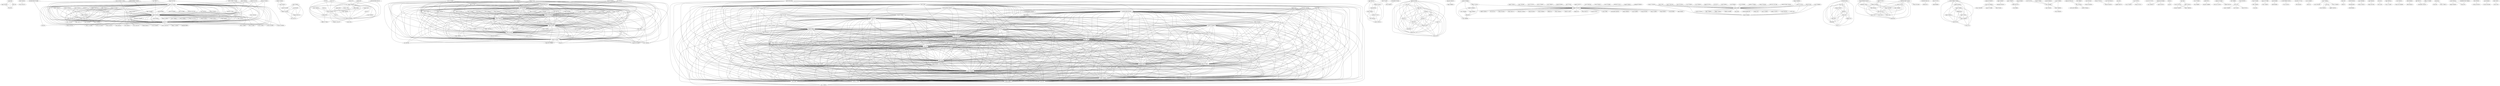 digraph {
"Casp9-1681" -> "Stap2-73512501","Tle1-1061","Elf2-1349"[arrowhead=none]; 
"Nek2-75042263" -> "P2rx5-75551475"[arrowhead=none]; 
"Mdk-1227" -> "Rab1-878"[arrowhead=none]; 
"Glra2-73636121" -> "Tmed3-71015196","Gm520-74511966"[arrowhead=none]; 
"Slc22a3-73931644" -> "Zfp932-75774665","Tsen34-1944","Tmem91-75651161"[arrowhead=none]; 
"Tm2d3-77414123" -> "Tmem176b-77866852","Tmem159-76135828","Ttc27-74819241","Vim-79907904","Tspo-2071"[arrowhead=none]; 
"Fam196a-75042244" -> "Tnfrsf25-121096","Zfand3-293694","Ltn1-2747","Sox2-77280331","Ube2i-45666","Rfx7-1998","Traf2-2691"[arrowhead=none]; 
"Ids-73994671" -> "Kcnj14-67853369","Kcnj2-79490118","Lhfp-73769323","Ptrf-73521818","Tm2d3-77414123"[arrowhead=none]; 
"Fam136a-1964" -> "Fzd4-77925095","S100a16-77371787"[arrowhead=none]; 
"Stard8-73521808" -> "Tm2d3-77414123"[arrowhead=none]; 
"Tinf2-77414587" -> "Ybx2-75080250"[arrowhead=none]; 
"Igf2-2313" -> "Ube2g2-1547","Odz4-754","Unc13c-2707","Pla2g12a-1518","Jam2-602"[arrowhead=none]; 
"Ppp1r9a-71064176" -> "Timp2-75988524"[arrowhead=none]; 
"Fhdc1-73925717" -> "Pole4-75651230","Npnt-71670677","Kcnh3-74641310","Iqcj-74272918","Lrrc38-72340184"[arrowhead=none]; 
"Kcnj9-72119580" -> "Rab1-878"[arrowhead=none]; 
"Rnh1-74800925" -> "Tm2d3-77414123"[arrowhead=none]; 
"BC005537-321201" -> "Iqgap2-73615573"[arrowhead=none]; 
"Chrna7-74511738" -> "Grm1-537","Enpp2-77413700","Satb1-79488931","Slc10a3-74047876","Hbb-77340464","Nrbp2-75774686","Fam196a-75042244","Sox2-77280331","Mtrr-2413","Prrg2-276063","Sqrdl-74047907","Neurod6-698","Magel2-79591571","E2f4-67855419","Tgfb2-77869842","Nsun7-77332090","Epn3-74357584","Gabrq-79591569","Gng12-73512194","Cpt1a-1478","Tcerg1-1872","Mpzl1-77332711","Lhx4-2377","Sssca1-79556714","Ndufv3-12","Ptger4-112203056","Lix1-643","Shroom1-1315","Suv39h2-1538","Fez2-74272477","Ltn1-2747","Postn-77371799","Nog-75084476","Fam105a-74819326"[arrowhead=none]; 
"Gpr137-75651149" -> "Nxph3-356852"[arrowhead=none]; 
"Kcnj2-79490118" -> "Ttc27-74819241","St6gal1-74658241","Rnh1-74800925","Lhfp-73769323","Sh2b3-1633","Robo1-73521820","Ptrf-73521818","LOC381765-74425521","Plcd3-77414915","Tspo-2071","Prox1-73520980","Vim-79907904","Slc25a36-67881555","Tm2d3-77414123","Ogfrl1-73818756","Tmem159-76135828","Nfkbie-2425","Stard8-73521808"[arrowhead=none]; 
"Gng12-73512194" -> "Sox2-77280331","Traf2-2691","Ltn1-2747","Zfand3-293694","Rfx7-1998","Ube2i-45666","Tnfrsf25-121096"[arrowhead=none]; 
"Gal-70231997" -> "Tmed3-71015196","Vat1-74357572","Tspan18-74357573"[arrowhead=none]; 
"Med23-112649261" -> "Uaca-74800883","Rarb-75038442"[arrowhead=none]; 
"Morc3-1311" -> "Plxnc1-820","Wrb-1117","Rbm4-888","Rasgrf1-1274"[arrowhead=none]; 
"Neurod6-698" -> "Nsun7-77332090","Shroom1-1315","Tgfb2-77869842","Sox2-77280331","Rps15-75774687","Tcerg1-1872"[arrowhead=none]; 
"Enpp2-77413700" -> "Tnfrsf25-121096","Ltn1-2747","Ube2i-45666","Rfx7-1998","Sox2-77280331","Zfand3-293694"[arrowhead=none]; 
"Gabrb3-75551468" -> "Ssr2-121097","Nkd1-74586666","Pou2f1-1563","Meis3-74047845","Ppp1r7-832","Mylk-74819252"[arrowhead=none]; 
"Chat-252" -> "Kcnh3-74641310","Pole4-75651230","Npnt-71670677","Iqcj-74272918","Lrrc38-72340184"[arrowhead=none]; 
"Plcb1-75084969" -> "Tcerg1-1872","Rps15-75774687","Sox2-77280331","Tgfb2-77869842"[arrowhead=none]; 
"9130024F11Rik-1313" -> "Eif2ak3-2181"[arrowhead=none]; 
"Tcerg1-1872" -> "Ube2i-45666","Zfand3-293694","Tnfrsf25-121096","Traf2-2691"[arrowhead=none]; 
"Prrg2-276063" -> "Sox2-77280331","Zfand3-293694","Tnfrsf25-121096","Rfx7-1998","Ube2i-45666","Traf2-2691"[arrowhead=none]; 
"1200011I18Rik-77414569" -> "Kcnh3-74641310","Cdkn1b-112204566","Rab1-878"[arrowhead=none]; 
"Kcnh3-74641310" -> "Tex261-74047919","Smpd1-77413684","Rfx4-71249068","Znrf1-74581382","Tbl3-77413694","Rab1-878","Shb-71670695","Sox10-79556652","Rassf4-74988636","Ntm-77866868","Slc35f2-74819683","Pck2-71836804","Mtap1a-76115734","Tmem29-75080656","Rasa4-74425552","Rgs2-73635771","Sik3-74881867","LOC545810-71924492","Vti1a-74641238","Ptprk-74743303","Matk-76135823","Serinc1-77413696","Mtap-79568030","Tmc6-77887880","Slc20a2-70231308","Kcnj9-72119580","Svip-73931622","Nrm-75042265","Tspyl4-67936212","Nnat-77887874"[arrowhead=none]; 
"Suv39h2-1538" -> "Tcerg1-1872","Tgfb2-77869842"[arrowhead=none]; 
"Mme-77371755" -> "Ogfr-67809268"[arrowhead=none]; 
"Nnat-77887874" -> "Rab1-878"[arrowhead=none]; 
"Gabrg3-71587875" -> "Morc3-1311","Igsf5-592","Rbm4-888","Plxnc1-820","Wrb-1117"[arrowhead=none]; 
"Pcp4-772" -> "Pla2g12a-1518","Unc13c-2707","Ube2g2-1547"[arrowhead=none]; 
"Snhg7-1968" -> "Tm2d3-77414123"[arrowhead=none]; 
"Inpp4b-72080054" -> "Iqgap2-73615573"[arrowhead=none]; 
"2610017I09Rik-77280584" -> "Pde4dip-1994","Wdr5-227159","Rims3-75042242","Fn3krp-74819239","Rec8-77278975","Syne1-74640879"[arrowhead=none]; 
"Gabrq-79591569" -> "Tnfrsf25-121096","Rfx7-1998","Sox2-77280331","Zfand3-293694","Traf2-2691","Ltn1-2747","Ube2i-45666"[arrowhead=none]; 
"Rps15-75774687" -> "Slc10a3-74047876","Tnfrsf25-121096","Suv39h2-1538","Traf2-2691","Sqrdl-74047907","Ube2i-45666","Zfand3-293694","Sssca1-79556714"[arrowhead=none]; 
"Ogt-758" -> "Slc22a3-73931644"[arrowhead=none]; 
"Mtap1a-76115734" -> "Rab1-878"[arrowhead=none]; 
"Mtrr-2413" -> "Sox2-77280331","Zfand3-293694","Ube2i-45666","Tnfrsf25-121096","Rfx7-1998","Traf2-2691"[arrowhead=none]; 
"Cbln2-70231306" -> "Dbndd2-45668","Ltn1-2747","Ube2i-45666","Efha1-1946","Rfx7-1998","Cbs-1335","Sox2-77280331","Traf2-2691","E2f4-67855419","Tnfrsf25-121096"[arrowhead=none]; 
"Lhx4-2377" -> "Nsun7-77332090","Tgfb2-77869842","Rps15-75774687","Shroom1-1315","Sox2-77280331","Tcerg1-1872"[arrowhead=none]; 
"Alg14-75081004" -> "Rab1-878","Cdkn1b-112204566","Kcnh3-74641310"[arrowhead=none]; 
"Fam114a2-79583813" -> "Il13ra1-74819256","Sipa1l2-72118960","Zim2-76135811"[arrowhead=none]; 
"Hspb1-74363357" -> "Serpina3k-72081514"[arrowhead=none]; 
"3110082D06Rik-74581400" -> "Tbp-67850950"[arrowhead=none]; 
"Arhgap39-73992939" -> "Iqgap2-73615573"[arrowhead=none]; 
"Syne1-74640879" -> "Wdr5-227159","Ywhaz-1133"[arrowhead=none]; 
"Itpr3-74047776" -> "Kcnj2-79490118","Kcnj14-67853369","Lhfp-73769323","Ptrf-73521818","Tm2d3-77414123"[arrowhead=none]; 
"Dnahc11-73520976" -> "Vwa5b2-73636029","Nxph3-356852"[arrowhead=none]; 
"Tgfb2-77869842" -> "Tnfrsf25-121096","Traf2-2691","Ube2i-45666","Zfand3-293694"[arrowhead=none]; 
"Ap1b1-77869778" -> "Dhdds-70612728"[arrowhead=none]; 
"Ppp1r7-832" -> "Tm2d3-83167"[arrowhead=none]; 
"Arxes1-45841" -> "Prrg2-276063","Nrbp2-75774686","Chrna7-74511738","Cep78-322963","Rps15-75774687","Zmiz1-74988259","Smpd1-67881552","Sox2-77280331","Dyrk1b-71717583","Tcerg1-1872","E2f4-67855419","Cuedc2-79556640","Magel2-79591571","Rer1-323586","Tgfb2-77869842","Rplp0-74047927","Fbxo2-2210","Kcna1-73994714","Col19a1-74658066","Iscu-74819565","Mtrr-2413","Nog-75084476","C230081A13Rik-73931624","Gabrq-79591569","Dok1-75042248","Gdi2-491","Ptger4-112203056","Cd47-357100","Ndufv3-12","Fam196a-75042244","Satb1-79488931","Shroom1-1315","Cbln2-70231306","Sqrdl-74047907","Hbb-77340464","Epn3-74357584","Nsun7-77332090","Cacng8-72108823","Slc10a3-74047876","Mpzl1-77332711","Fez2-74272477","Prpsap2-293663","Hmox2-75774681","Efha1-1946","Ngfrap1-1786","Enpp2-77413700","Gng12-73512194","C1qc-77340474","Postn-77371799"[arrowhead=none]; 
"Nxph3-356852" -> "Pdgfra-77280309","Tcf7l1-1424","Pip5k1b-77887888","Tm7sf3-77874614","Rps5-77868800","Trap1-1966","Sh3bgr-1416","Styk1-71250308","Zdhhc2-72128751","Pvalb-79556738"[arrowhead=none]; 
"9130024F11Rik-71" -> "Wrb-1117","Csrp1-2129","Plxnc1-820","Morc3-1311","Rbm4-888","Igsf5-592"[arrowhead=none]; 
"Zfand3-293694" -> "Zmiz1-74988259"[arrowhead=none]; 
"A130014H13Rik-75041574" -> "Slc22a3-73931644","Filip1l-74363347"[arrowhead=none]; 
"Nomo1-1697" -> "Nxph3-356852","Vwa5b2-73636029"[arrowhead=none]; 
"Kpna4-2359" -> "Slc22a3-73931644","Nr1h3-112205214"[arrowhead=none]; 
"Entpd2-73732144" -> "Fam136a-1964","Scnn1a-70562125","S100a16-77371787"[arrowhead=none]; 
"Hdac6-74819462" -> "Kcnj2-79490118","Ptrf-73521818","Kcnj14-67853369","Lhfp-73769323","Tm2d3-77414123"[arrowhead=none]; 
"Tmed3-71015196" -> "Tspan18-74357573","Vat1-74357572"[arrowhead=none]; 
"Adam33-75147767" -> "Cdkn1b-112204566","Rab1-878","Kcnh3-74641310"[arrowhead=none]; 
"Ntm-77866868" -> "Rab1-878"[arrowhead=none]; 
"Slc25a36-67881555" -> "Tm2d3-77414123"[arrowhead=none]; 
"Kcnc2-73512364" -> "Nxph3-356852"[arrowhead=none]; 
"Grin1-79556694" -> "Stard7-74800953","Miat-72340194"[arrowhead=none]; 
"Efha1-1946" -> "Prpsap2-293663","Fez2-74272477","Gng12-73512194","Mpzl1-77332711","Iscu-74819565","Grm1-537","Ube2i-45666","Nrbp2-75774686","Tcerg1-1872","Hbb-77340464","Tgfb2-77869842","Fam196a-75042244","Ptger4-112203056","Kcna1-73994714","Rer1-323586","Nsun7-77332090","Fam105a-74819326","Gdi2-491","Sssca1-79556714","Lix1-643","Satb1-79488931","Ngfrap1-1786","Neurod6-698","Magel2-79591571","Sqrdl-74047907","Shroom1-1315","Fbxo2-2210","Slc10a3-74047876","Postn-77371799","Nog-75084476","Mtrr-2413","Plcb1-75084969","Hmox2-75774681","Lhx4-2377","Enpp2-77413700","Suv39h2-1538","Ndufv3-12","Traf2-2691","Zfand3-293694","Smpd1-67881552","Prrg2-276063","Rplp0-74047927","Gabrq-79591569","Ltn1-2747"[arrowhead=none]; 
"Donson-2157" -> "Slc22a3-73931644","Filip1l-74363347","Nr1h3-112205214"[arrowhead=none]; 
"Rab1-878" -> "Tmem29-75080656","Tex261-74047919","Sox10-79556652","Tspyl4-67936212","Shb-71670695","Serpinb8-293668","Serinc1-77413696","Smpd1-77413684","Tbl3-77413694","Vti1a-74641238","Sik3-74881867","Rasa4-74425552","Slc35f2-74819683","Syt4-2651","Svip-73931622","Rfx4-71249068","Slc20a2-70231308","Sh3d19-74425516"[arrowhead=none]; 
"Jam2-602" -> "Sema4d-945","Pcp4-772","Pla2g12a-1518","Odz4-754","Ube2g2-1547","Unc13c-2707"[arrowhead=none]; 
"Eya4-77280436" -> "Kcnj2-79490118","Kcnj14-67853369","Ptrf-73521818","Tm2d3-77414123"[arrowhead=none]; 
"Odz4-754" -> "Pla2g12a-1518","Ube2g2-1547","Sema4d-945","Unc13c-2707"[arrowhead=none]; 
"Hbb-77340464" -> "Rfx7-1998","Zfand3-293694","Ltn1-2747","Ube2i-45666","Sox2-77280331","Tnfrsf25-121096","Traf2-2691"[arrowhead=none]; 
"Grm1-537" -> "Tcerg1-1872","Nsun7-77332090","Sox2-77280331","Rps15-75774687","Tgfb2-77869842"[arrowhead=none]; 
"Anapc16-293463" -> "Dhdds-70612728"[arrowhead=none]; 
"Fstl5-72283812" -> "Tspan18-74357573","Tmed3-71015196","Vat1-74357572","Gm520-74511966"[arrowhead=none]; 
"Adamts18-75651128" -> "Klf7-112202624"[arrowhead=none]; 
"Adora2a-72109410" -> "Kcnh3-74641310","Cdkn1b-112204566","Rab1-878"[arrowhead=none]; 
"Gm520-74511966" -> "Tmed3-71015196"[arrowhead=none]; 
"Mcm6-71358638" -> "Rec8-77278975","Rims3-75042242","Wdr5-227159","Ywhaz-1133","Pde4dip-1994"[arrowhead=none]; 
"Pole4-75651230" -> "Tmc6-77887880","Rgs2-73635771","Rab1-878","Znrf1-74581382","Rassf4-74988636"[arrowhead=none]; 
"Plcd3-77414915" -> "Ptrf-73521818"[arrowhead=none]; 
"Mylk-74819252" -> "Parva-75077213"[arrowhead=none]; 
"Gm2a-74988549" -> "Kcnj2-79490118","Ptrf-73521818","Kcnj14-67853369","Lhfp-73769323","Tm2d3-77414123"[arrowhead=none]; 
"Slc10a3-74047876" -> "Sox2-77280331","Tnfrsf25-121096","Tcerg1-1872","Ube2i-45666","Traf2-2691","Tgfb2-77869842","Zfand3-293694"[arrowhead=none]; 
"Fn3krp-74819239" -> "Syne1-74640879","Mcm6-71358638","Wdr5-227159"[arrowhead=none]; 
"Dpy19l1-75042226" -> "Lhfp-73769323","Kcnj14-67853369","Tm2d3-77414123","Ptrf-73521818"[arrowhead=none]; 
"BC100451-73615805" -> "Nsun7-77332090","Tgfb2-77869842","Tcerg1-1872","Shroom1-1315","Col19a1-74658066","C230081A13Rik-73931624","Efha1-1946","Rps15-75774687","E2f4-67855419"[arrowhead=none]; 
"Gria2-75551462" -> "Prkar1b-70616006"[arrowhead=none]; 
"Rims3-75042242" -> "Syne1-74640879","Wdr5-227159"[arrowhead=none]; 
"Nrm-75042265" -> "Rab1-878"[arrowhead=none]; 
"Cpt1a-1478" -> "Rps15-75774687","E2f4-67855419","Tcerg1-1872","Nsun7-77332090","Shroom1-1315","Sox2-77280331","Tgfb2-77869842","Efha1-1946"[arrowhead=none]; 
"Fam105a-74819326" -> "Nsun7-77332090","Rps15-75774687","Sox2-77280331","Shroom1-1315","Tgfb2-77869842"[arrowhead=none]; 
"Epha1-74640882" -> "Rab1-878","Kcnh3-74641310"[arrowhead=none]; 
"2010111I01Rik-71717630" -> "Cdkn1b-112204566","Kcnh3-74641310","Rab1-878"[arrowhead=none]; 
"Dhdds-70612728" -> "Uck1-293666"[arrowhead=none]; 
"Prkar2a-77332735" -> "Tomm20-74819230"[arrowhead=none]; 
"Ece2-77332686" -> "Tm2d3-77414123","Kcnj2-79490118","Ptrf-73521818","Kcnj14-67853369","Lhfp-73769323"[arrowhead=none]; 
"Fzd9-73907498" -> "Rab1-878","Kcnh3-74641310"[arrowhead=none]; 
"Rfx7-1998" -> "Shroom1-1315","Tgfb2-77869842","Smpd1-67881552","Slc10a3-74047876","Satb1-79488931","Tcerg1-1872","Sox2-77280331","Rps15-75774687","Sqrdl-74047907","Rplp0-74047927","Zmiz1-74988259"[arrowhead=none]; 
"Iscu-74819565" -> "Zfand3-293694","Ube2i-45666","Rfx7-1998","Sox2-77280331","Traf2-2691","Tnfrsf25-121096","Ltn1-2747"[arrowhead=none]; 
"C1ra-77874604" -> "Nxph3-356852"[arrowhead=none]; 
"Acvr1c-71250307" -> "Lhfp-73769323","Kcnj14-67853369","C130060K24Rik-1164","Tm2d3-77414123","Ptrf-73521818","Cd4-74819249"[arrowhead=none]; 
"E2f4-67855419" -> "Lix1-643","Ptger4-112203056","Plcb1-75084969","Tgfb2-77869842","Tcerg1-1872","Hbb-77340464","Zfand3-293694","Neurod6-698","Enpp2-77413700","Prpsap2-293663","Tnfrsf25-121096","Ltn1-2747","Rplp0-74047927","Fbxo2-2210","Sqrdl-74047907","Ndufv3-12","Nsun7-77332090","Fam105a-74819326","Gabrq-79591569","Kcna1-73994714","Fam196a-75042244","Nog-75084476","Sox2-77280331","Smpd1-67881552","Mtrr-2413","Gng12-73512194","Lhx4-2377","Iscu-74819565","Ube2i-45666","Zmiz1-74988259","Rps15-75774687","Hmox2-75774681","Sssca1-79556714","Rfx7-1998","Fez2-74272477","Nrbp2-75774686","Suv39h2-1538","Mpzl1-77332711","Traf2-2691","Epn3-74357584","Shroom1-1315","Satb1-79488931","Efha1-1946","Grm1-537","Ngfrap1-1786"[arrowhead=none]; 
"Cux1-79556618" -> "Nxph3-356852"[arrowhead=none]; 
"Gpr123-71924056" -> "Rab1-878","Kcnh3-74641310"[arrowhead=none]; 
"Postn-77371799" -> "Ube2i-45666","Traf2-2691","Tnfrsf25-121096","Rfx7-1998","Zfand3-293694"[arrowhead=none]; 
"Ogfrl1-73818756" -> "Ptrf-73521818","Tm2d3-77414123"[arrowhead=none]; 
"Bend6-77280313" -> "Iqgap2-73615573"[arrowhead=none]; 
"S100a16-77371787" -> "Scnn1a-70562125","Scai-74581420"[arrowhead=none]; 
"Tnfrsf25-121096" -> "Zmiz1-74988259"[arrowhead=none]; 
"Cdkn1b-112204566" -> "Slc20a2-70231308","Rasa4-74425552","Slc35f2-74819683","Chat-252","Tmem29-75080656","Fzd9-73907498","Svip-73931622","Gpr146-77371845","LOC545810-71924492","Serinc1-77413696","Kcnh3-74641310","Mdk-1227","Epha1-74640882","Tbl3-77413694","Smpd1-77413684","Gpr123-71924056","Rab1-878","Matk-76135823","Dpysl5-73635770","Sik3-74881867","Ntm-77866868","Pck2-71836804","Decr1-74425550","Fhdc1-73925717","Znrf1-74581382","Grik3-75749418","Gpnmb-74581367","Insrr-71670480","Npnt-71670677","N4bp2-74363354","Mtap1a-76115734","Kcnj9-72119580","Mtap-79568030","Tmc6-77887880","Vti1a-74641238","Rassf4-74988636","Ptprk-74743303","Rfx4-71249068","Sh3d19-74425516","Nnat-77887874","Fam124a-72472790","Fat4-74363356","Gabra4-71924402","Shb-71670695","Gpr151-74724649","Tex261-74047919","Syt4-2651"[arrowhead=none]; 
"C130060K24Rik-1164" -> "Itpr3-74047776","Dpp4-79568049","Slc25a36-67881555","Snhg7-1968","Prox1-73520980","Tmem159-76135828","Hars-554","Fmnl1-75041433","Clcn5-75749741","Ptrf-73521818","Ece2-77332686","Kcnj14-67853369","Htr3a-74724760","Tspo-2071","Ogfrl1-73818756","Pgr15l-73615804","Kcnj2-79490118","Heatr7a-73992940","Ttc27-74819241","Gsg1l-73636097","LOC381765-74425521","Rnh1-74800925","Nfkbie-2425","Ids-73994671","Cit-75079801","Lhfp-73769323","Hdac6-74819462","Gm2a-74988549","St6gal1-74658241","Dpy19l1-75042226","Robo1-73521820","Tmem176b-77866852","Tm2d3-77414123","Cd4-74819249","Dbh-326","Eya4-77280436"[arrowhead=none]; 
"Clcn5-75749741" -> "Tm2d3-77414123","Ptrf-73521818","Kcnj14-67853369","Lhfp-73769323","Kcnj2-79490118"[arrowhead=none]; 
"Homer1-1748" -> "Nr1h3-112205214","Slc22a3-73931644"[arrowhead=none]; 
"LOC433088-71924504" -> "Ybx2-75080250"[arrowhead=none]; 
"Anxa1-70813897" -> "Iqgap2-73615573"[arrowhead=none]; 
"Sema4d-945" -> "Ube2g2-1547"[arrowhead=none]; 
"Got2-76115728" -> "Grin1-79556694"[arrowhead=none]; 
"Gabra4-71924402" -> "Rab1-878","Kcnh3-74641310"[arrowhead=none]; 
"Rps5-77868800" -> "Vwa5b2-73636029"[arrowhead=none]; 
"Grik3-75749418" -> "Npnt-71670677","Pole4-75651230","Kcnh3-74641310","Iqcj-74272918","Lrrc38-72340184"[arrowhead=none]; 
"Sox2-77280331" -> "Tnfrsf25-121096","Suv39h2-1538","Zfand3-293694","Ube2i-45666","Tcerg1-1872","Sssca1-79556714","Tgfb2-77869842"[arrowhead=none]; 
"Gdi2-491" -> "Rps15-75774687","Ube2i-45666","Tnfrsf25-121096","Tgfb2-77869842","Ltn1-2747","Shroom1-1315","Rfx7-1998","Nsun7-77332090","Zfand3-293694","Tcerg1-1872","Sox2-77280331","Traf2-2691"[arrowhead=none]; 
"Sh2b3-1633" -> "Tm2d3-77414123"[arrowhead=none]; 
"Mef2a-199392" -> "Nr1h3-112205214","Slc22a3-73931644"[arrowhead=none]; 
"Camk2g-189" -> "Nr1h3-112205214","Slc22a3-73931644","Filip1l-74363347"[arrowhead=none]; 
"Agap3-2089" -> "Chrna7-74511738","Rps15-75774687","Sox2-77280331","Shroom1-1315","Col19a1-74658066","Nsun7-77332090","C230081A13Rik-73931624","Tgfb2-77869842","Efha1-1946","Tcerg1-1872"[arrowhead=none]; 
"Dcbld2-73992944" -> "Lhfp-73769323","Tm2d3-77414123","Kcnj14-67853369","Ptrf-73521818"[arrowhead=none]; 
"Gria4-71358628" -> "Stard7-74800953","Grin1-79556694"[arrowhead=none]; 
"Nr1h3-112205214" -> "Tsen34-1944","Ogt-758","Tmem91-75651161","Pttg1ip-1956"[arrowhead=none]; 
"Atm-1329" -> "Lypd6b-73635774"[arrowhead=none]; 
"Sqrdl-74047907" -> "Ube2i-45666","Tcerg1-1872","Traf2-2691","Tnfrsf25-121096","Zfand3-293694","Tgfb2-77869842"[arrowhead=none]; 
"Dyrk1b-71717583" -> "Tnfrsf25-121096","Zfand3-293694","Rfx7-1998","E2f4-67855419","Ltn1-2747","Nsun7-77332090","Tgfb2-77869842","Shroom1-1315","Rps15-75774687","Tcerg1-1872"[arrowhead=none]; 
"2010300C02Rik-70743898" -> "Rab1-878","Cdkn1b-112204566"[arrowhead=none]; 
"Erf-2195" -> "Slc22a3-73931644","Filip1l-74363347","Nr1h3-112205214"[arrowhead=none]; 
"Pttg1ip-1956" -> "Zfp932-75774665","Slc22a3-73931644"[arrowhead=none]; 
"Magel2-79591571" -> "Ube2i-45666","Rfx7-1998","Tnfrsf25-121096","Zfand3-293694","Nsun7-77332090","Tgfb2-77869842","Shroom1-1315","Tcerg1-1872","Rps15-75774687"[arrowhead=none]; 
"Igsf5-592" -> "Rasgrf1-1274","Rbm4-888","Morc3-1311","Plxnc1-820"[arrowhead=none]; 
"Meis3-74047845" -> "Tm2d3-83167","Parva-75077213"[arrowhead=none]; 
"9830001H06Rik-77340458" -> "Rab1-878","Cdkn1b-112204566","Kcnh3-74641310"[arrowhead=none]; 
"Epha7-402" -> "Pcp4-772","Odz3-752","Igf2-2313","Odz4-754","Sema4d-945","Unc13c-2707","Ube2g2-1547","Jam2-602","Glrb-498"[arrowhead=none]; 
"Decr1-74425550" -> "Rab1-878"[arrowhead=none]; 
"Fbln2-321208" -> "Nxph3-356852","Vwa5b2-73636029"[arrowhead=none]; 
"Rarb-75038442" -> "Rtn3-83161"[arrowhead=none]; 
"Grid1-74724739" -> "Iqgap2-73615573"[arrowhead=none]; 
"Pde4dip-1994" -> "Rec8-77278975","Syne1-74640879","Wdr5-227159"[arrowhead=none]; 
"Ndufv3-12" -> "Traf2-2691","Zfand3-293694","Rfx7-1998","Ube2i-45666","Tnfrsf25-121096","Sox2-77280331"[arrowhead=none]; 
"Prox1-73520980" -> "Tm2d3-77414123","Ptrf-73521818"[arrowhead=none]; 
"Ptrf-73521818" -> "Rnh1-74800925","Sh2b3-1633","Tmem159-76135828","Tm2d3-77414123","Stard8-73521808","Tspo-2071","Slc25a36-67881555","Ttc27-74819241"[arrowhead=none]; 
"Epha8-72472794" -> "Nxph3-356852"[arrowhead=none]; 
"Tm7sf3-77874614" -> "Vwa5b2-73636029"[arrowhead=none]; 
"Cd4-74819249" -> "Cit-75079801","Dbh-326","Stard8-73521808","Ptrf-73521818","Eya4-77280436","LOC381765-74425521","Dcbld2-73992944","Plcd3-77414915","Dpp4-79568049","Robo1-73521820","Gsg1l-73636097","Gprc5a-77414145","Ogfrl1-73818756","Tspo-2071","Fmnl1-75041433","Prox1-73520980","Ttc27-74819241","Kcnj2-79490118","Itpr3-74047776","Pgr15l-73615804","Snhg7-1968","Heatr7a-73992940","Tmem159-76135828","Htr3a-74724760","Slc25a36-67881555","Vim-79907904","Hdac6-74819462","Clcn5-75749741","Ids-73994671","Nfkbie-2425","Ece2-77332686","Tm2d3-77414123","Dpy19l1-75042226","Hars-554","Sh2b3-1633","Rnh1-74800925","Gm2a-74988549","Lhfp-73769323"[arrowhead=none]; 
"Arhgap17-1413" -> "Tm2d3-77414123","Kcnj2-79490118","Cd4-74819249","C130060K24Rik-1164","Snhg7-1968","Fmnl1-75041433","Dcbld2-73992944","Hars-554","Eya4-77280436","Lhfp-73769323","Nfkbie-2425","Dbh-326"[arrowhead=none]; 
"Satb1-79488931" -> "Zfand3-293694","Sox2-77280331","Tnfrsf25-121096","Ube2i-45666"[arrowhead=none]; 
"Agrn-73925722" -> "Entpd2-73732144","Scnn1a-70562125","Scai-74581420","Fzd4-77925095","Fam136a-1964"[arrowhead=none]; 
"Rtn3-83161" -> "Uaca-74800883"[arrowhead=none]; 
"Dnajc6-71358627" -> "Grin1-79556694"[arrowhead=none]; 
"Scai-74581420" -> "Scnn1a-70562125"[arrowhead=none]; 
"Nrbp2-75774686" -> "Ube2i-45666","Tnfrsf25-121096","Zfand3-293694","Rfx7-1998"[arrowhead=none]; 
"Dcc-72472785" -> "Scn1a-77340528","Notum-73732151"[arrowhead=none]; 
"Cuedc2-79556640" -> "Rfx7-1998","Sox2-77280331","Zfand3-293694","Ltn1-2747","Dbndd2-45668","E2f4-67855419","Traf2-2691"[arrowhead=none]; 
"Gm1125-71717570" -> "Lzts1-73994716"[arrowhead=none]; 
"Npnt-71670677" -> "Rassf4-74988636","Rgs2-73635771","Znrf1-74581382","Tmc6-77887880","Rab1-878"[arrowhead=none]; 
"Matk-76135823" -> "Rab1-878"[arrowhead=none]; 
"Rplp0-74047927" -> "Traf2-2691","Tnfrsf25-121096","Ube2i-45666","Sox2-77280331","Zfand3-293694"[arrowhead=none]; 
"Atp6v0a2-357094" -> "Epha7-402","Odz4-754","Igf2-2313","Ube2g2-1547","Glrb-498","Odz3-752","Pcp4-772","Pla2g12a-1518","Ctsl-1187","Jam2-602"[arrowhead=none]; 
"Hmox2-75774681" -> "Zfand3-293694","Ube2i-45666","Rfx7-1998","Tnfrsf25-121096","Ltn1-2747","Traf2-2691","Sox2-77280331"[arrowhead=none]; 
"Glrb-498" -> "Igf2-2313","Odz3-752","Odz4-754","Pla2g12a-1518","Jam2-602","Ube2g2-1547","Unc13c-2707"[arrowhead=none]; 
"Extl3-411" -> "Lig1-637"[arrowhead=none]; 
"Gm17746-73931423" -> "Tomm20-74819230"[arrowhead=none]; 
"Il17rb-2317" -> "Nxph3-356852"[arrowhead=none]; 
"Ctsl-1187" -> "Unc13c-2707","Igf2-2313","Ube2g2-1547","Odz3-752","Epha7-402","Sema4d-945","Pla2g12a-1518","Odz4-754"[arrowhead=none]; 
"Lrrc38-72340184" -> "Znrf1-74581382","Tmc6-77887880","Rab1-878","Rassf4-74988636"[arrowhead=none]; 
"Ccdc37-74581372" -> "Iqcj-74272918","Pole4-75651230","Rab1-878","Npnt-71670677"[arrowhead=none]; 
"Drd3-75038431" -> "Nxph3-356852"[arrowhead=none]; 
"N4bp2-74363354" -> "Rab1-878","Npnt-71670677","Pole4-75651230"[arrowhead=none]; 
"Trav3-3-71670720" -> "Zfyve28-75934919","Txnrd1-74988746"[arrowhead=none]; 
"Adamts19-73635973" -> "Fam114a2-79583813"[arrowhead=none]; 
"Gabbr2-71247614" -> "Med23-112649261","Iqgap2-73615573","Rtn3-83161"[arrowhead=none]; 
"Shroom1-1315" -> "Ube2i-45666","Suv39h2-1538","Traf2-2691","Sssca1-79556714","Zfand3-293694","Slc10a3-74047876","Sox2-77280331","Tnfrsf25-121096","Sqrdl-74047907"[arrowhead=none]; 
"Cep72-74988742" -> "Pttg1ip-1956","Nr1h3-112205214"[arrowhead=none]; 
"Ankrd24-80343396" -> "C230081A13Rik-73931624","Sox2-77280331","Efha1-1946","Cbs-1335","Arxes1-45841","Rfx7-1998","Dbndd2-45668","Chrna7-74511738","Tnfrsf25-121096","Traf2-2691","Zfand3-293694","Ltn1-2747","Ube2i-45666"[arrowhead=none]; 
"Ube2i-45666" -> "Zmiz1-74988259"[arrowhead=none]; 
"D4Wsu53e-74819463" -> "Lzts1-73994716","Lrp1b-71670740"[arrowhead=none]; 
"Bcl11a-71836837" -> "Iqgap2-73615573"[arrowhead=none]; 
"Cd44-224" -> "Pttg1ip-1956","Nr1h3-112205214"[arrowhead=none]; 
"Kcnj14-67853369" -> "Prox1-73520980","Lhfp-73769323","Plcd3-77414915","Ttc27-74819241","Nfkbie-2425","Tspo-2071","Rnh1-74800925","Pgr15l-73615804","Stard8-73521808","Ogfrl1-73818756","Slc25a36-67881555","Kcnj2-79490118","Tmem159-76135828","Snhg7-1968","Tm2d3-77414123","Sh2b3-1633","LOC381765-74425521","Vim-79907904"[arrowhead=none]; 
"Ccdc85a-75081006" -> "Npnt-71670677","Iqcj-74272918","Kcnh3-74641310","Pole4-75651230"[arrowhead=none]; 
"9330182L06Rik-75081005" -> "Chrna7-74511738","E2f4-67855419","Tnfrsf25-121096","Cbs-1335","Ube2i-45666","Traf2-2691","Ltn1-2747","Sox2-77280331","Dbndd2-45668","Zfand3-293694","Efha1-1946","C230081A13Rik-73931624"[arrowhead=none]; 
"Filip1l-74363347" -> "Zfp932-75774665","Gbx2-77868786","Nrtn-741","Pttg1ip-1956","Homer1-1748","Ogt-758","Mapk13-2397","Tsen34-1944","Mef2a-199392","Sart3-74819691","Kpna4-2359"[arrowhead=none]; 
"Apc-74881517" -> "Cdkn1b-112204566","Rab1-878","Kcnh3-74641310"[arrowhead=none]; 
"Htr3a-74724760" -> "Kcnj2-79490118","Tm2d3-77414123","Ptrf-73521818","Kcnj14-67853369","Lhfp-73769323"[arrowhead=none]; 
"Grsf1-73994670" -> "Iqgap2-73615573"[arrowhead=none]; 
"Gja1-79556642" -> "Nxph3-356852"[arrowhead=none]; 
"Stard7-74800953" -> "Stx12-70928169"[arrowhead=none]; 
"Ifit2-74988457" -> "Klf7-112202624"[arrowhead=none]; 
"Ncs1-77332082" -> "Rora-79488937"[arrowhead=none]; 
"Asb8-276276" -> "Dpy19l3-71836886"[arrowhead=none]; 
"Efcab6-74819465" -> "Iqgap2-73615573"[arrowhead=none]; 
"Adamts2-71924385" -> "Slc22a23-72128754","Smpd4-75651226"[arrowhead=none]; 
"1500002O20Rik-1954" -> "Vwa5b2-73636029"[arrowhead=none]; 
"Esrra-1351" -> "Gm261-73636032","Iyd-71015205","Gnal-71670716"[arrowhead=none]; 
"Rasgrf1-1274" -> "Wrb-1117"[arrowhead=none]; 
"Gpr151-74724649" -> "Iqcj-74272918","Kcnh3-74641310","Pole4-75651230","Npnt-71670677","Lrrc38-72340184"[arrowhead=none]; 
"Pld5-77280438" -> "Six1-1834"[arrowhead=none]; 
"AI450948-71250311" -> "Mylk-74819252","Ppp1r7-832"[arrowhead=none]; 
"Bcar3-77371769" -> "Nxph3-356852","Vwa5b2-73636029"[arrowhead=none]; 
"Alk-77371829" -> "Iqgap2-73615573"[arrowhead=none]; 
"Cbs-1335" -> "Tcerg1-1872","Nsun7-77332090","Cuedc2-79556640","Hbb-77340464","Sox2-77280331","Prrg2-276063","Dyrk1b-71717583","Nrbp2-75774686","Gabrq-79591569","Rplp0-74047927","Enpp2-77413700","Ngfrap1-1786","Prpsap2-293663","Gdi2-491","Tgfb2-77869842","Rer1-323586","Satb1-79488931","Dok1-75042248","Nog-75084476","Kcna1-73994714","Mtrr-2413","Shroom1-1315","Fez2-74272477","Postn-77371799","Chrna7-74511738","E2f4-67855419","Col19a1-74658066","Efha1-1946","Mpzl1-77332711","Gng12-73512194","Iscu-74819565","Smpd1-67881552","Sqrdl-74047907","Ptger4-112203056","Cep78-322963","Cd47-357100","Slc10a3-74047876","Hmox2-75774681","Ndufv3-12","Fbxo2-2210","Magel2-79591571"[arrowhead=none]; 
"3830406C13Rik-77414919" -> "Tm2d3-83167","Col5a3-74272917","Chrna2-75551460","Parva-75077213"[arrowhead=none]; 
"B3gat2-74658033" -> "Nxph3-356852","Bcar3-77371769"[arrowhead=none]; 
"Opn1sw-75773699" -> "Tob2-77340500"[arrowhead=none]; 
"Sypl-75233089" -> "Zfp790-356855"[arrowhead=none]; 
"Pgr15l-73615804" -> "Tm2d3-77414123","Ptrf-73521818"[arrowhead=none]; 
"Pus7-79556638" -> "Rtn3-83161"[arrowhead=none]; 
"Dbh-326" -> "Robo1-73521820","Kcnj2-79490118","Kcnj14-67853369","Lhfp-73769323","Ptrf-73521818","Tm2d3-77414123"[arrowhead=none]; 
"Bmp3-72472749" -> "Kcnh3-74641310","Cdkn1b-112204566","Rab1-878"[arrowhead=none]; 
"1110007C09Rik-74357561" -> "Tns1-73512354"[arrowhead=none]; 
"Fam190a-71717144" -> "Ilf3-74425549"[arrowhead=none]; 
"Rec8-77278975" -> "Syne1-74640879","Wdr5-227159","Ywhaz-1133"[arrowhead=none]; 
"Agxt2l1-75079777" -> "Iqgap2-73615573"[arrowhead=none]; 
"Ssr2-121097" -> "Tm2d3-83167"[arrowhead=none]; 
"Cpt1c-2117" -> "Slc22a3-73931644","Nr1h3-112205214","Filip1l-74363347"[arrowhead=none]; 
"Smpd1-67881552" -> "Traf2-2691","Sox2-77280331","Ube2i-45666","Zfand3-293694","Tnfrsf25-121096"[arrowhead=none]; 
"Cxcl12-79907936" -> "Iqgap2-73615573"[arrowhead=none]; 
"Wdr5-227159" -> "Ywhaz-1133"[arrowhead=none]; 
"Mtap-79568030" -> "Rab1-878"[arrowhead=none]; 
"Chrm5-75826557" -> "Iqgap2-73615573"[arrowhead=none]; 
"Lrrc3-112649047" -> "Mtf2-1510"[arrowhead=none]; 
"Dbndd2-45668" -> "Prpsap2-293663","Mpzl1-77332711","Hmox2-75774681","Ptger4-112203056","Ngfrap1-1786","Iscu-74819565","Magel2-79591571","Gng12-73512194","Enpp2-77413700","Gabrq-79591569","Fam196a-75042244","Nog-75084476","Ndufv3-12","Shroom1-1315","Sqrdl-74047907","Satb1-79488931","Sox2-77280331","Fbxo2-2210","Epn3-74357584","Efha1-1946","Tgfb2-77869842","Slc10a3-74047876","Fez2-74272477","Kcna1-73994714","Rplp0-74047927","Tcerg1-1872","Rer1-323586","Prrg2-276063","Postn-77371799","Dok1-75042248","Zmiz1-74988259","Rps15-75774687","Gdi2-491","Nrbp2-75774686","Smpd1-67881552","Mtrr-2413","Nsun7-77332090","E2f4-67855419","Hbb-77340464"[arrowhead=none]; 
"Cbfa2t3-75038485" -> "Rarb-75038442","Uaca-74800883","Gabbr2-71247614"[arrowhead=none]; 
"Dpysl5-73635770" -> "Pole4-75651230","Iqcj-74272918","Npnt-71670677","Lrrc38-72340184","Kcnh3-74641310"[arrowhead=none]; 
"Hars-554" -> "Tm2d3-77414123","Kcnj14-67853369","Ptrf-73521818","Lhfp-73769323","Kcnj2-79490118","Robo1-73521820"[arrowhead=none]; 
"Ltn1-2747" -> "Shroom1-1315","Tgfb2-77869842","Sqrdl-74047907","Nrbp2-75774686","Satb1-79488931","Zmiz1-74988259","Magel2-79591571","Prrg2-276063","Ptger4-112203056","Sox2-77280331","Ndufv3-12","Rps15-75774687","Postn-77371799","Nog-75084476","Rplp0-74047927","Slc10a3-74047876","Rer1-323586","Mtrr-2413","Mpzl1-77332711","Smpd1-67881552","Ngfrap1-1786","Prpsap2-293663","Tcerg1-1872"[arrowhead=none]; 
"Chn2-77280428" -> "Lrrc55-73931406","Cstb-1343","Prr15l-74819231","Prss12-71836879"[arrowhead=none]; 
"Fmnl1-75041433" -> "Tm2d3-77414123","Ptrf-73521818","Kcnj14-67853369","Lhfp-73769323","Kcnj2-79490118"[arrowhead=none]; 
"Epn3-74357584" -> "Tnfrsf25-121096","Rfx7-1998","Sox2-77280331","Ltn1-2747","Ube2i-45666","Zfand3-293694","Traf2-2691"[arrowhead=none]; 
"Cd8b1-73732149" -> "Col19a1-74658066","E2f4-67855419","Shroom1-1315","Rps15-75774687","Nsun7-77332090","Tgfb2-77869842","Tcerg1-1872","Sox2-77280331","Efha1-1946"[arrowhead=none]; 
"Hes3-2287" -> "Mtif2-677"[arrowhead=none]; 
"Cstb-1343" -> "Ogfod1-74047922","Prr15l-74819231"[arrowhead=none]; 
"Insrr-71670480" -> "Rab1-878","Kcnh3-74641310"[arrowhead=none]; 
"Iqcj-74272918" -> "Rab1-878","Rgs2-73635771","Znrf1-74581382","N4bp2-74363354","Tmc6-77887880","Rassf4-74988636"[arrowhead=none]; 
"Rbm4-888" -> "Wrb-1117"[arrowhead=none]; 
"Cd47-357100" -> "Tgfb2-77869842","Zfand3-293694","Rfx7-1998","Col19a1-74658066","Nsun7-77332090","Traf2-2691","Rps15-75774687","Shroom1-1315","Efha1-1946","Tcerg1-1872"[arrowhead=none]; 
"Ankrd10-2027" -> "C230081A13Rik-73931624","Rps15-75774687","Shroom1-1315","Nsun7-77332090","Sox2-77280331","Col19a1-74658066","Tcerg1-1872","E2f4-67855419","Tgfb2-77869842","Efha1-1946"[arrowhead=none]; 
"Dok5-80343394" -> "Tcf3-67850951"[arrowhead=none]; 
"Anxa2-70928384" -> "Stk32a-71920510"[arrowhead=none]; 
"Accn4-71924089" -> "Iqgap2-73615573"[arrowhead=none]; 
"Gsg1l-73636097" -> "Tm2d3-77414123","Kcnj14-67853369","Kcnj2-79490118","Ptrf-73521818","Lhfp-73769323"[arrowhead=none]; 
"Cep78-322963" -> "Traf2-2691","Ltn1-2747","Dbndd2-45668","Ube2i-45666","Tnfrsf25-121096","Zfand3-293694","Chrna7-74511738","E2f4-67855419","Rfx7-1998","Efha1-1946","Sox2-77280331"[arrowhead=none]; 
"Kcna1-73994714" -> "Traf2-2691","Rfx7-1998","Sox2-77280331","Tnfrsf25-121096","Ube2i-45666","Ltn1-2747","Zfand3-293694"[arrowhead=none]; 
"LOC545810-71924492" -> "Rab1-878"[arrowhead=none]; 
"Pla2g12a-1518" -> "Unc13c-2707","Sema4d-945","Ube2g2-1547"[arrowhead=none]; 
"Dbi-71836880" -> "Esrra-1351"[arrowhead=none]; 
"Pck2-71836804" -> "Rab1-878"[arrowhead=none]; 
"Csrp1-2129" -> "Plxnc1-820","Igsf5-592","Wrb-1117","Rbm4-888","Rasgrf1-1274","Morc3-1311","Gabrg3-71587875"[arrowhead=none]; 
"Gpr162-74658160" -> "Grin1-79556694"[arrowhead=none]; 
"Alg2-73931383" -> "Slc8a3-74357546"[arrowhead=none]; 
"Alg5-75774105" -> "Lhfp-73769323","Kcnj14-67853369","Ptrf-73521818","Kcnj2-79490118","Tm2d3-77414123","Hars-554","Dbh-326","Cd4-74819249"[arrowhead=none]; 
"Etv6-1353" -> "Wnt7a-1936"[arrowhead=none]; 
"Pax3-2464" -> "Trav3-3-71670720","Rreb1-72340134"[arrowhead=none]; 
"Col19a1-74658066" -> "E2f4-67855419","Neurod6-698","Ube2i-45666","Rer1-323586","Zfand3-293694","Tnfrsf25-121096","Grm1-537","Lix1-643","Lhx4-2377","Dbndd2-45668","Fbxo2-2210","Slc10a3-74047876","Fam105a-74819326","Dyrk1b-71717583","Rfx7-1998","Sqrdl-74047907","Magel2-79591571","Ltn1-2747","Cpt1a-1478","Efha1-1946","Sox2-77280331","Suv39h2-1538","Gdi2-491","Traf2-2691","Sssca1-79556714","Plcb1-75084969"[arrowhead=none]; 
"0610010F05Rik-74957923" -> "Col5a3-74272917","Gabrb3-75551468","AI450948-71250311","Parva-75077213","Tm2d3-83167"[arrowhead=none]; 
"Nfkbie-2425" -> "Ptrf-73521818","Tm2d3-77414123"[arrowhead=none]; 
"Il17ra-73520990" -> "Nxph3-356852"[arrowhead=none]; 
"Cd109-73931384" -> "Dok5-80343394"[arrowhead=none]; 
"Mup5-73997144" -> "Vcam1-77414897"[arrowhead=none]; 
"Cyp39a1-77874608" -> "Nxph3-356852"[arrowhead=none]; 
"Nog-75084476" -> "Rfx7-1998","Sox2-77280331","Zfand3-293694","Traf2-2691"[arrowhead=none]; 
"Gpnmb-74581367" -> "Rab1-878","Kcnh3-74641310"[arrowhead=none]; 
"Gabrg1-75551469" -> "Nxph3-356852"[arrowhead=none]; 
"Tspan18-74357573" -> "Vat1-74357572"[arrowhead=none]; 
"Rreb1-72340134" -> "Txnrd1-74988746","Zfyve28-75934919"[arrowhead=none]; 
"Traf2-2691" -> "Zmiz1-74988259"[arrowhead=none]; 
"Mapk13-2397" -> "Nr1h3-112205214","Slc22a3-73931644"[arrowhead=none]; 
"Gch1-70813921" -> "Tmem176a-75650863"[arrowhead=none]; 
"Rer1-323586" -> "Tnfrsf25-121096","Shroom1-1315","Tgfb2-77869842","Traf2-2691","Ube2i-45666","Rfx7-1998","Rps15-75774687","Zfand3-293694","Tcerg1-1872","Sox2-77280331"[arrowhead=none]; 
"Parva-75077213" -> "Pou2f1-1563","Ppp1r7-832","Ssr2-121097"[arrowhead=none]; 
"Lix1-643" -> "Shroom1-1315","Sox2-77280331","Nsun7-77332090","Tcerg1-1872","Tgfb2-77869842","Rps15-75774687"[arrowhead=none]; 
"Ptprk-74743303" -> "Rab1-878"[arrowhead=none]; 
"P4hb-74658245" -> "Sdhb-74658140"[arrowhead=none]; 
"BC057022-72077480" -> "Nxph3-356852"[arrowhead=none]; 
"C1qc-77340474" -> "Tnfrsf25-121096","Chrna7-74511738","Sox2-77280331","Dbndd2-45668","C230081A13Rik-73931624","Zfand3-293694","Ube2i-45666","Traf2-2691","Rfx7-1998","Ltn1-2747","Cbs-1335","E2f4-67855419","Efha1-1946"[arrowhead=none]; 
"1600021P15Rik-71924290" -> "Nxph3-356852"[arrowhead=none]; 
"Hgf-77867710" -> "LOC433093-71924514"[arrowhead=none]; 
"Gprc5a-77414145" -> "Lhfp-73769323","Kcnj14-67853369","Ptrf-73521818","Kcnj2-79490118","Tm2d3-77414123"[arrowhead=none]; 
"Dpp4-79568049" -> "Kcnj14-67853369","Lhfp-73769323","Kcnj2-79490118","Tm2d3-77414123","Ptrf-73521818"[arrowhead=none]; 
"Aurka-2643" -> "Prdx1-836","Hcrtr1-77868713"[arrowhead=none]; 
"Ngfrap1-1786" -> "Ube2i-45666","Tnfrsf25-121096","Zfand3-293694","Traf2-2691","Sox2-77280331","Rfx7-1998"[arrowhead=none]; 
"Atp5h-77371785" -> "Gabrb3-75551468","Parva-75077213","Tm2d3-83167"[arrowhead=none]; 
"Pias4-77414895" -> "Pld5-77280438"[arrowhead=none]; 
"Sssca1-79556714" -> "Tgfb2-77869842"[arrowhead=none]; 
"Nsun7-77332090" -> "Rfx7-1998","Sssca1-79556714","Zfand3-293694","Sox2-77280331","Tnfrsf25-121096","Rer1-323586","Plcb1-75084969","Slc10a3-74047876","Sqrdl-74047907","Traf2-2691","Suv39h2-1538","Ube2i-45666"[arrowhead=none]; 
"Plxnc1-820" -> "Wrb-1117","Rbm4-888"[arrowhead=none]; 
"LOC381765-74425521" -> "Lhfp-73769323","Ptrf-73521818","Tm2d3-77414123"[arrowhead=none]; 
"Cyb561-71020402" -> "Glra2-73636121","Tmed3-71015196"[arrowhead=none]; 
"Acsl5-73931635" -> "Rap2b-75934918","Tcea3-1870"[arrowhead=none]; 
"Nkd1-74586666" -> "Tm2d3-83167","Parva-75077213"[arrowhead=none]; 
"Bnc2-73636164" -> "Ptrf-73521818","Cd4-74819249","Tm2d3-77414123","Kcnj14-67853369","C130060K24Rik-1164","Kcnj2-79490118"[arrowhead=none]; 
"Gpr146-77371845" -> "Kcnh3-74641310","Rab1-878"[arrowhead=none]; 
"Fez2-74272477" -> "Sox2-77280331","Ltn1-2747","Tnfrsf25-121096","Traf2-2691","Ube2i-45666","Zfand3-293694","Rfx7-1998"[arrowhead=none]; 
"Odz3-752" -> "Pla2g12a-1518","Unc13c-2707","Sema4d-945","Odz4-754","Ube2g2-1547"[arrowhead=none]; 
"Atp10b-73635826" -> "Kcnj14-67853369","Lhfp-73769323","C130060K24Rik-1164","Tm2d3-77414123","Ptrf-73521818","Kcnj2-79490118","Cd4-74819249"[arrowhead=none]; 
"Ptger4-112203056" -> "Ube2i-45666","Sox2-77280331","Traf2-2691","Tnfrsf25-121096","Zfand3-293694","Rfx7-1998"[arrowhead=none]; 
"Sart3-74819691" -> "Slc22a3-73931644"[arrowhead=none]; 
"Bsn-73992923" -> "Lhfp-73769323","Ptrf-73521818","Kcnj14-67853369","Kcnj2-79490118","Cd4-74819249","C130060K24Rik-1164","Tm2d3-77414123"[arrowhead=none]; 
"Stap2-73512501" -> "Tle1-1061"[arrowhead=none]; 
"C530008M17Rik-75080646" -> "Tcea3-1870"[arrowhead=none]; 
"Nrtn-741" -> "Slc22a3-73931644"[arrowhead=none]; 
"Gbx2-77868786" -> "Pttg1ip-1956","Slc22a3-73931644"[arrowhead=none]; 
"Nfs1-67870467" -> "Slc50a1-67870478"[arrowhead=none]; 
"Heatr7a-73992940" -> "Kcnj14-67853369","Ptrf-73521818","Tm2d3-77414123","Kcnj2-79490118","Lhfp-73769323"[arrowhead=none]; 
"Fzd4-77925095" -> "S100a16-77371787","Scnn1a-70562125","Scai-74581420"[arrowhead=none]; 
"Cacng8-72108823" -> "Sox2-77280331","Ube2i-45666","Traf2-2691","Ltn1-2747","Dbndd2-45668","Tnfrsf25-121096","Cbs-1335","Rfx7-1998","E2f4-67855419","Chrna7-74511738","Efha1-1946"[arrowhead=none]; 
"Klf7-112202624" -> "LOC214238-74988751","Slc35f1-75084145"[arrowhead=none]; 
"Acvrl1-79488929" -> "Nxph3-356852","Vwa5b2-73636029"[arrowhead=none]; 
"Jak1-74581365" -> "Tsc22d3-74581366"[arrowhead=none]; 
"Ube2g2-1547" -> "Unc13c-2707"[arrowhead=none]; 
"Rad51-293471" -> "Sc5d-227160"[arrowhead=none]; 
"Lhfp-73769323" -> "Ptrf-73521818","Rnh1-74800925","Ttc27-74819241","Prox1-73520980","Tspo-2071","Tm2d3-77414123","Slc25a36-67881555","Sh2b3-1633","Vim-79907904","St6gal1-74658241","Snhg7-1968","Stard8-73521808","Nfkbie-2425","Plcd3-77414915","Tmem159-76135828","Tmem176b-77866852","Robo1-73521820","Ogfrl1-73818756","Pgr15l-73615804"[arrowhead=none]; 
"Chst10-74657931" -> "Esrra-1351"[arrowhead=none]; 
"Aldh1a1-72103809" -> "LOC433093-71924514"[arrowhead=none]; 
"Elf2-1349" -> "Tle1-1061"[arrowhead=none]; 
"Dok1-75042248" -> "Zfand3-293694","E2f4-67855419","Ltn1-2747","Ube2i-45666","Rfx7-1998"[arrowhead=none]; 
"Fbxo2-2210" -> "Rps15-75774687","Tnfrsf25-121096","Zfand3-293694","Tcerg1-1872","Ltn1-2747","Shroom1-1315","Tgfb2-77869842","Rfx7-1998","Nsun7-77332090","Ube2i-45666","Traf2-2691"[arrowhead=none]; 
"Prpsap2-293663" -> "Tnfrsf25-121096","Traf2-2691","Zfand3-293694","Sox2-77280331","Ube2i-45666","Rfx7-1998"[arrowhead=none]; 
"Col5a3-74272917" -> "Pou2f1-1563","Nkd1-74586666","Meis3-74047845","Ppp1r7-832","Ssr2-121097","Mylk-74819252"[arrowhead=none]; 
"C230081A13Rik-73931624" -> "Cd8b1-73732149","Postn-77371799","Kcna1-73994714","Sqrdl-74047907","Iscu-74819565","Mtrr-2413","Ltn1-2747","Sox2-77280331","Cbln2-70231306","Smpd1-67881552","Satb1-79488931","Neurod6-698","E2f4-67855419","Lix1-643","Dbndd2-45668","Prpsap2-293663","Gng12-73512194","Grm1-537","Rps15-75774687","Plcb1-75084969","Cd47-357100","Ndufv3-12","Ptger4-112203056","Hmox2-75774681","Enpp2-77413700","Cacng8-72108823","Suv39h2-1538","Gdi2-491","Cbs-1335","Shroom1-1315","Nsun7-77332090","Rplp0-74047927","Cpt1a-1478","Nrbp2-75774686","Dyrk1b-71717583","Fam105a-74819326","Tgfb2-77869842","Zmiz1-74988259","Rer1-323586","Fam196a-75042244","Gabrq-79591569","Prrg2-276063","Hbb-77340464","Magel2-79591571","Cep78-322963","Nog-75084476","Mpzl1-77332711","Tbp-67850950","Sssca1-79556714","Lhx4-2377","Col19a1-74658066","Zfand3-293694","Epn3-74357584","Slc10a3-74047876","Fbxo2-2210","Traf2-2691","Ube2i-45666"[arrowhead=none]; 
"Fat4-74363356" -> "Kcnh3-74641310","Rab1-878"[arrowhead=none]; 
"Robo1-73521820" -> "Tm2d3-77414123"[arrowhead=none]; 
"Mpzl1-77332711" -> "Zfand3-293694","Ube2i-45666","Rfx7-1998","Tnfrsf25-121096","Sox2-77280331","Traf2-2691"[arrowhead=none]; 
"Cit-75079801" -> "Kcnj2-79490118","Lhfp-73769323","Ptrf-73521818","Tm2d3-77414123","Kcnj14-67853369"[arrowhead=none]; 
"Tcf7l1-1424" -> "Vwa5b2-73636029"[arrowhead=none]; 
"Fam124a-72472790" -> "Rab1-878","Kcnh3-74641310"[arrowhead=none]; 
"Iqgap2-73615573" -> "Lass4-176962","LOC434368-74819253","Mylk3-73992942","Lgi3-73520996","Trem2-67870433","Ptgs2-71016664","Tfam-67936016","Slc7a6-293662","Pak6-75084501","Zfp365-73929873","Xk-71670735","Slc6a2-73615562","Rarb-75038442","Stk24-73635773","Tmem204-73769320","Kcnj4-74357568","Sox2ot-74658020","Pdgfd-1910","Rcsd1-75934525","Uaca-74800883","Nup93-75774679","Pip4k2c-799","Pot1b-73925715","Zscan22-247974"[arrowhead=none]; 
}